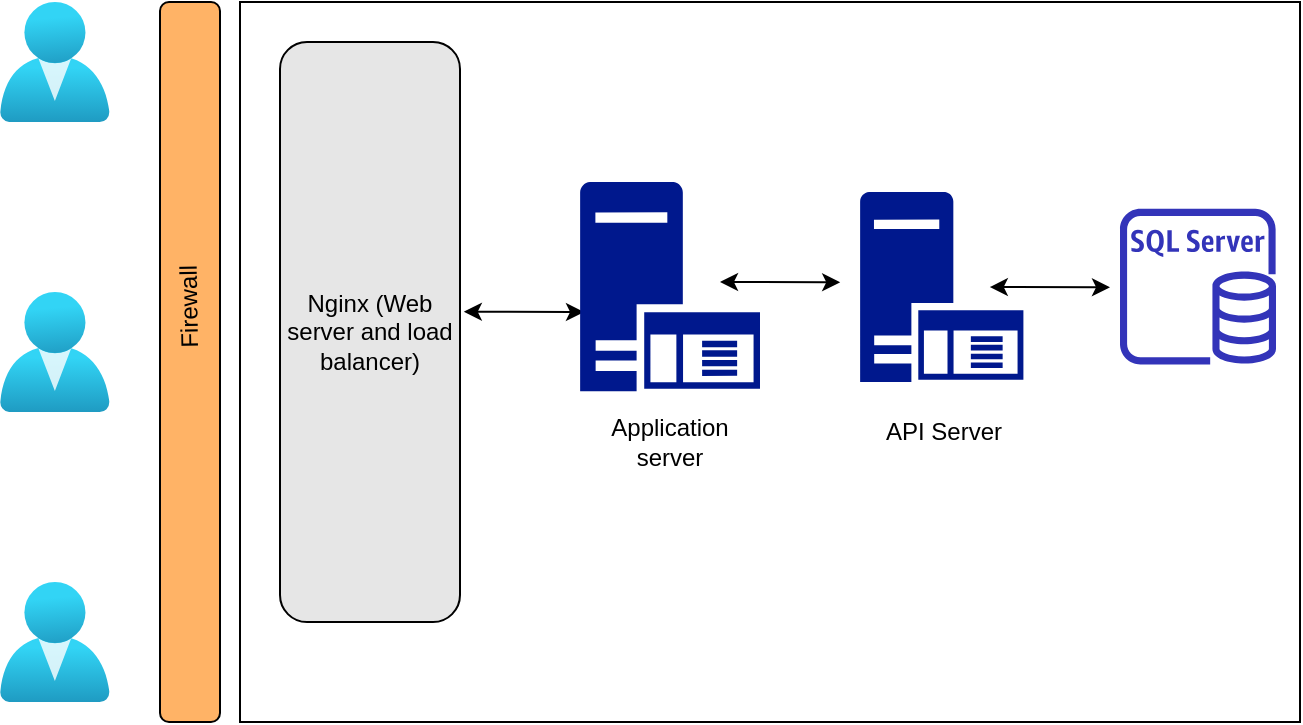 <mxfile version="13.10.9" type="github">
  <diagram id="uUYi-dty24SCdnFy3V2Z" name="Page-1">
    <mxGraphModel dx="868" dy="482" grid="1" gridSize="10" guides="1" tooltips="1" connect="1" arrows="1" fold="1" page="1" pageScale="1" pageWidth="850" pageHeight="1100" math="0" shadow="0">
      <root>
        <mxCell id="0" />
        <mxCell id="1" parent="0" />
        <mxCell id="lyOv5FIl9pwsdQ8Ih314-1" value="" style="aspect=fixed;html=1;points=[];align=center;image;fontSize=12;image=img/lib/azure2/identity/Users.svg;" vertex="1" parent="1">
          <mxGeometry x="20" y="90" width="54.86" height="60" as="geometry" />
        </mxCell>
        <mxCell id="lyOv5FIl9pwsdQ8Ih314-2" value="" style="aspect=fixed;html=1;points=[];align=center;image;fontSize=12;image=img/lib/azure2/identity/Users.svg;" vertex="1" parent="1">
          <mxGeometry x="20" y="235" width="54.86" height="60" as="geometry" />
        </mxCell>
        <mxCell id="lyOv5FIl9pwsdQ8Ih314-3" value="" style="aspect=fixed;html=1;points=[];align=center;image;fontSize=12;image=img/lib/azure2/identity/Users.svg;" vertex="1" parent="1">
          <mxGeometry x="20" y="380" width="54.86" height="60" as="geometry" />
        </mxCell>
        <mxCell id="lyOv5FIl9pwsdQ8Ih314-5" value="" style="rounded=0;whiteSpace=wrap;html=1;" vertex="1" parent="1">
          <mxGeometry x="140" y="90" width="530" height="360" as="geometry" />
        </mxCell>
        <object label="" id="lyOv5FIl9pwsdQ8Ih314-9">
          <mxCell style="rounded=1;whiteSpace=wrap;html=1;fillColor=#FFB366;" vertex="1" parent="1">
            <mxGeometry x="100" y="90" width="30" height="360" as="geometry" />
          </mxCell>
        </object>
        <mxCell id="lyOv5FIl9pwsdQ8Ih314-10" value="Firewall" style="text;html=1;strokeColor=none;fillColor=none;align=center;verticalAlign=middle;whiteSpace=wrap;rounded=0;rotation=-91;" vertex="1" parent="1">
          <mxGeometry x="36.67" y="232.51" width="155" height="20" as="geometry" />
        </mxCell>
        <mxCell id="lyOv5FIl9pwsdQ8Ih314-11" value="Nginx (Web server and load balancer)" style="rounded=1;whiteSpace=wrap;html=1;fillColor=#E6E6E6;" vertex="1" parent="1">
          <mxGeometry x="160" y="110" width="90" height="290" as="geometry" />
        </mxCell>
        <mxCell id="lyOv5FIl9pwsdQ8Ih314-21" value="" style="endArrow=classic;startArrow=classic;html=1;exitX=0.218;exitY=0.432;exitDx=0;exitDy=0;exitPerimeter=0;" edge="1" parent="1">
          <mxGeometry width="50" height="50" relative="1" as="geometry">
            <mxPoint x="251.9" y="244.84" as="sourcePoint" />
            <mxPoint x="312" y="245" as="targetPoint" />
          </mxGeometry>
        </mxCell>
        <mxCell id="lyOv5FIl9pwsdQ8Ih314-22" value="" style="endArrow=classic;startArrow=classic;html=1;exitX=0.218;exitY=0.432;exitDx=0;exitDy=0;exitPerimeter=0;" edge="1" parent="1">
          <mxGeometry width="50" height="50" relative="1" as="geometry">
            <mxPoint x="380.0" y="230.0" as="sourcePoint" />
            <mxPoint x="440.1" y="230.16" as="targetPoint" />
          </mxGeometry>
        </mxCell>
        <mxCell id="lyOv5FIl9pwsdQ8Ih314-23" value="" style="aspect=fixed;pointerEvents=1;shadow=0;dashed=0;html=1;strokeColor=none;labelPosition=center;verticalLabelPosition=bottom;verticalAlign=top;align=center;fillColor=#00188D;shape=mxgraph.mscae.enterprise.application_server" vertex="1" parent="1">
          <mxGeometry x="310" y="180" width="90" height="104.65" as="geometry" />
        </mxCell>
        <mxCell id="lyOv5FIl9pwsdQ8Ih314-24" value="Application server" style="text;html=1;strokeColor=none;fillColor=none;align=center;verticalAlign=middle;whiteSpace=wrap;rounded=0;" vertex="1" parent="1">
          <mxGeometry x="310" y="300" width="90" height="20" as="geometry" />
        </mxCell>
        <mxCell id="lyOv5FIl9pwsdQ8Ih314-25" value="" style="aspect=fixed;pointerEvents=1;shadow=0;dashed=0;html=1;strokeColor=none;labelPosition=center;verticalLabelPosition=bottom;verticalAlign=top;align=center;fillColor=#00188D;shape=mxgraph.mscae.enterprise.application_server" vertex="1" parent="1">
          <mxGeometry x="450" y="185" width="81.7" height="95" as="geometry" />
        </mxCell>
        <mxCell id="lyOv5FIl9pwsdQ8Ih314-26" value="API Server&lt;br&gt;" style="text;html=1;strokeColor=none;fillColor=none;align=center;verticalAlign=middle;whiteSpace=wrap;rounded=0;" vertex="1" parent="1">
          <mxGeometry x="451.7" y="295" width="80" height="20" as="geometry" />
        </mxCell>
        <mxCell id="lyOv5FIl9pwsdQ8Ih314-29" value="" style="outlineConnect=0;fontColor=#232F3E;gradientColor=none;fillColor=#3334B9;strokeColor=none;dashed=0;verticalLabelPosition=bottom;verticalAlign=top;align=center;html=1;fontSize=12;fontStyle=0;aspect=fixed;pointerEvents=1;shape=mxgraph.aws4.rds_sql_server_instance;" vertex="1" parent="1">
          <mxGeometry x="580" y="193.33" width="78" height="78" as="geometry" />
        </mxCell>
        <mxCell id="lyOv5FIl9pwsdQ8Ih314-30" value="" style="endArrow=classic;startArrow=classic;html=1;exitX=0.218;exitY=0.432;exitDx=0;exitDy=0;exitPerimeter=0;" edge="1" parent="1">
          <mxGeometry width="50" height="50" relative="1" as="geometry">
            <mxPoint x="514.9" y="232.51" as="sourcePoint" />
            <mxPoint x="575.0" y="232.67" as="targetPoint" />
          </mxGeometry>
        </mxCell>
      </root>
    </mxGraphModel>
  </diagram>
</mxfile>
